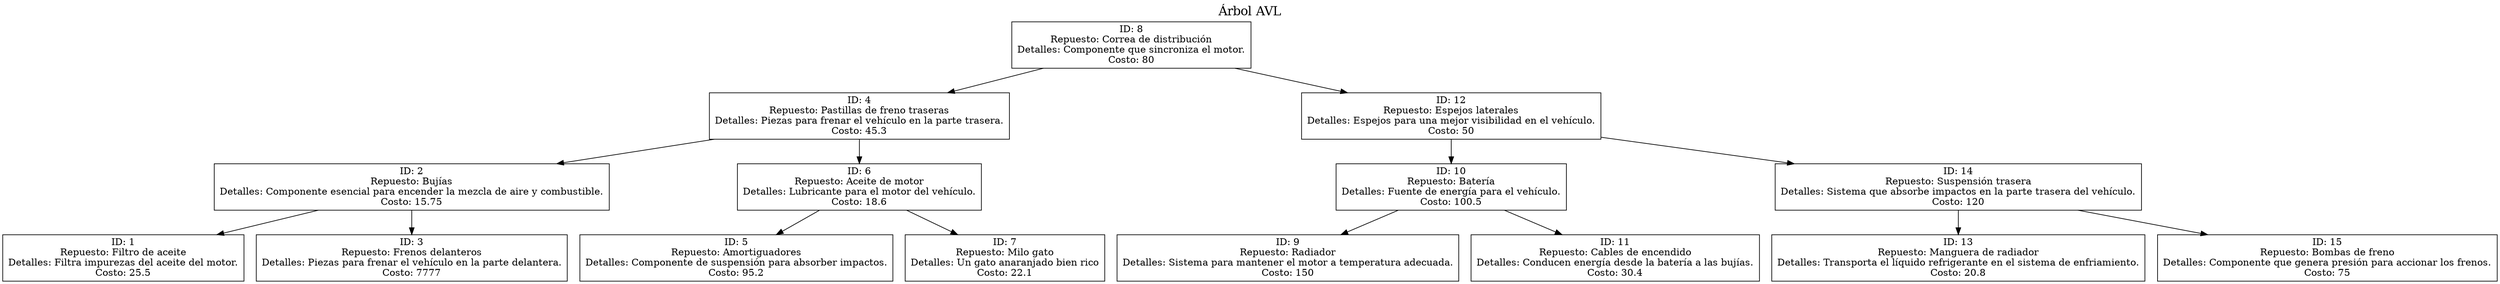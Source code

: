 digraph ALVTree {
    node [shape=box];
    rankdir=TB;
    label = "Árbol AVL";

    labelloc = "t";

    fontsize = 18;

    "8" [label="ID: 8\nRepuesto: Correa de distribución\nDetalles: Componente que sincroniza el motor.\nCosto: 80"];
    "4" [label="ID: 4\nRepuesto: Pastillas de freno traseras\nDetalles: Piezas para frenar el vehículo en la parte trasera.\nCosto: 45.3"];
    "2" [label="ID: 2\nRepuesto: Bujías\nDetalles: Componente esencial para encender la mezcla de aire y combustible.\nCosto: 15.75"];
    "1" [label="ID: 1\nRepuesto: Filtro de aceite\nDetalles: Filtra impurezas del aceite del motor.\nCosto: 25.5"];
    "3" [label="ID: 3\nRepuesto: Frenos delanteros\nDetalles: Piezas para frenar el vehículo en la parte delantera.\nCosto: 7777"];
    "6" [label="ID: 6\nRepuesto: Aceite de motor\nDetalles: Lubricante para el motor del vehículo.\nCosto: 18.6"];
    "5" [label="ID: 5\nRepuesto: Amortiguadores\nDetalles: Componente de suspensión para absorber impactos.\nCosto: 95.2"];
    "7" [label="ID: 7\nRepuesto: Milo gato\nDetalles: Un gato anaranjado bien rico\nCosto: 22.1"];
    "12" [label="ID: 12\nRepuesto: Espejos laterales\nDetalles: Espejos para una mejor visibilidad en el vehículo.\nCosto: 50"];
    "10" [label="ID: 10\nRepuesto: Batería\nDetalles: Fuente de energía para el vehículo.\nCosto: 100.5"];
    "9" [label="ID: 9\nRepuesto: Radiador\nDetalles: Sistema para mantener el motor a temperatura adecuada.\nCosto: 150"];
    "11" [label="ID: 11\nRepuesto: Cables de encendido\nDetalles: Conducen energía desde la batería a las bujías.\nCosto: 30.4"];
    "14" [label="ID: 14\nRepuesto: Suspensión trasera\nDetalles: Sistema que absorbe impactos en la parte trasera del vehículo.\nCosto: 120"];
    "13" [label="ID: 13\nRepuesto: Manguera de radiador\nDetalles: Transporta el líquido refrigerante en el sistema de enfriamiento.\nCosto: 20.8"];
    "15" [label="ID: 15\nRepuesto: Bombas de freno\nDetalles: Componente que genera presión para accionar los frenos.\nCosto: 75"];
    "8" -> "4";
    "8" -> "12";
    "4" -> "2";
    "4" -> "6";
    "2" -> "1";
    "2" -> "3";
    "6" -> "5";
    "6" -> "7";
    "12" -> "10";
    "12" -> "14";
    "10" -> "9";
    "10" -> "11";
    "14" -> "13";
    "14" -> "15";
}
